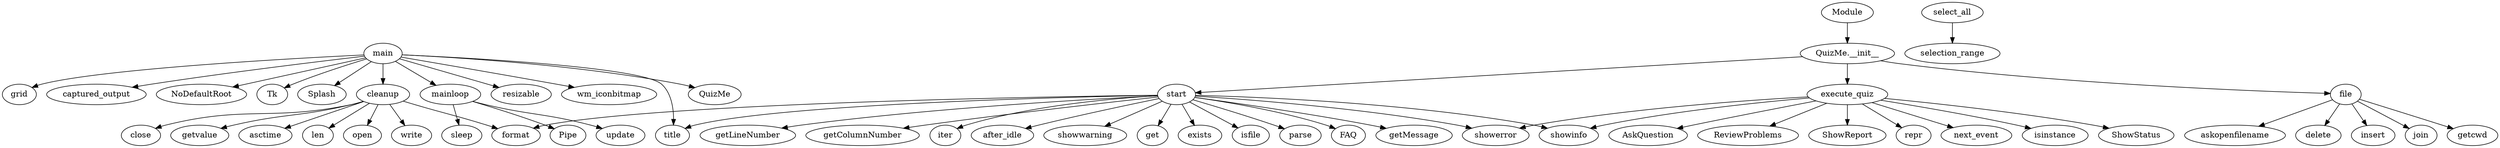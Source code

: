 strict digraph  {
main;
captured_output;
NoDefaultRoot;
Tk;
Splash;
title;
resizable;
wm_iconbitmap;
QuizMe;
grid;
mainloop;
cleanup;
Pipe;
update;
sleep;
getvalue;
asctime;
len;
format;
open;
write;
close;
select_all;
selection_range;
file;
join;
getcwd;
askopenfilename;
delete;
insert;
start;
get;
exists;
isfile;
parse;
FAQ;
getMessage;
getLineNumber;
getColumnNumber;
showerror;
iter;
after_idle;
showwarning;
showinfo;
execute_quiz;
next_event;
isinstance;
ShowStatus;
AskQuestion;
ReviewProblems;
ShowReport;
repr;
Module;
"QuizMe.__init__";
main -> captured_output;
main -> NoDefaultRoot;
main -> Tk;
main -> Splash;
main -> title;
main -> resizable;
main -> wm_iconbitmap;
main -> QuizMe;
main -> grid;
main -> mainloop;
main -> cleanup;
mainloop -> Pipe;
mainloop -> update;
mainloop -> sleep;
cleanup -> getvalue;
cleanup -> asctime;
cleanup -> len;
cleanup -> format;
cleanup -> open;
cleanup -> write;
cleanup -> close;
select_all -> selection_range;
file -> join;
file -> getcwd;
file -> askopenfilename;
file -> delete;
file -> insert;
start -> get;
start -> exists;
start -> isfile;
start -> parse;
start -> FAQ;
start -> title;
start -> getMessage;
start -> getLineNumber;
start -> getColumnNumber;
start -> format;
start -> showerror;
start -> iter;
start -> after_idle;
start -> showwarning;
start -> showinfo;
execute_quiz -> next_event;
execute_quiz -> isinstance;
execute_quiz -> ShowStatus;
execute_quiz -> AskQuestion;
execute_quiz -> ReviewProblems;
execute_quiz -> ShowReport;
execute_quiz -> showinfo;
execute_quiz -> repr;
execute_quiz -> showerror;
Module -> "QuizMe.__init__";
"QuizMe.__init__" -> file;
"QuizMe.__init__" -> start;
"QuizMe.__init__" -> execute_quiz;
}
